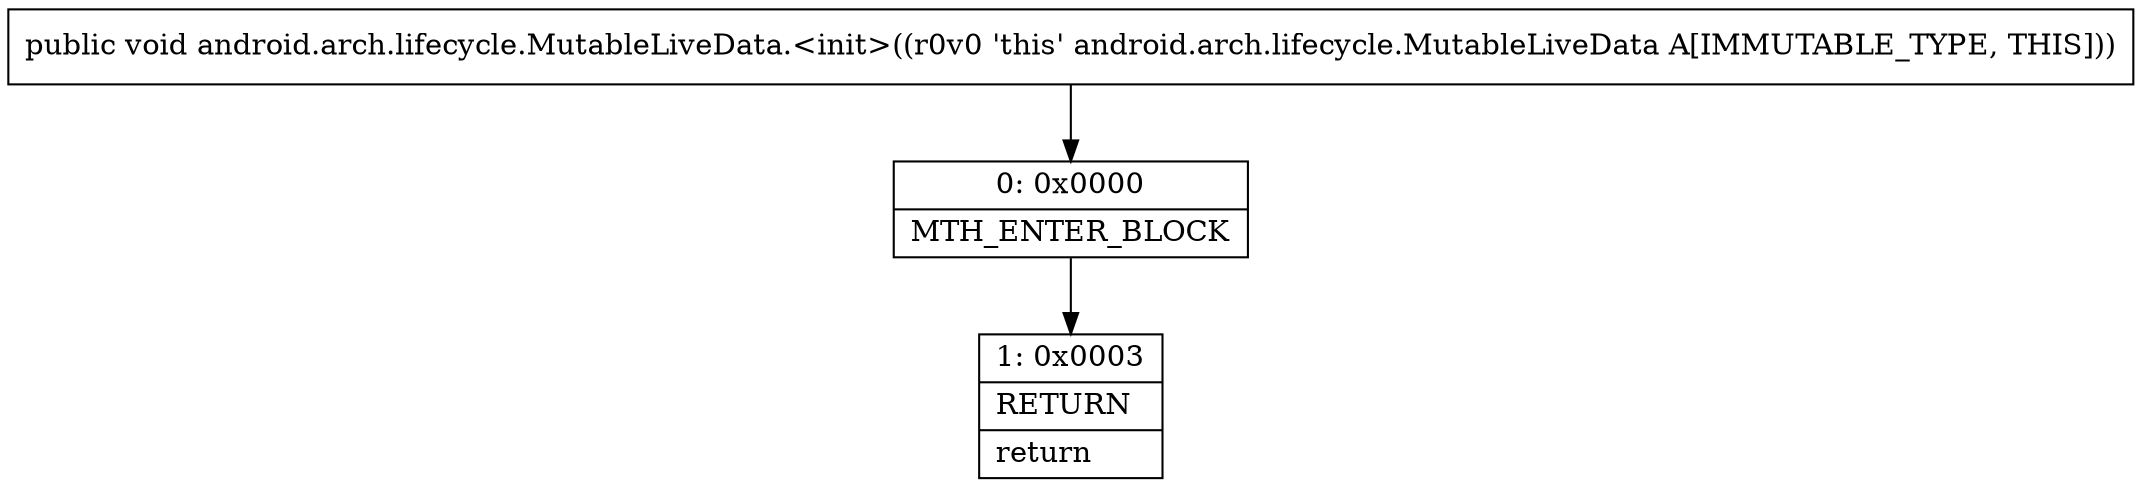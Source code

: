 digraph "CFG forandroid.arch.lifecycle.MutableLiveData.\<init\>()V" {
Node_0 [shape=record,label="{0\:\ 0x0000|MTH_ENTER_BLOCK\l}"];
Node_1 [shape=record,label="{1\:\ 0x0003|RETURN\l|return\l}"];
MethodNode[shape=record,label="{public void android.arch.lifecycle.MutableLiveData.\<init\>((r0v0 'this' android.arch.lifecycle.MutableLiveData A[IMMUTABLE_TYPE, THIS])) }"];
MethodNode -> Node_0;
Node_0 -> Node_1;
}

